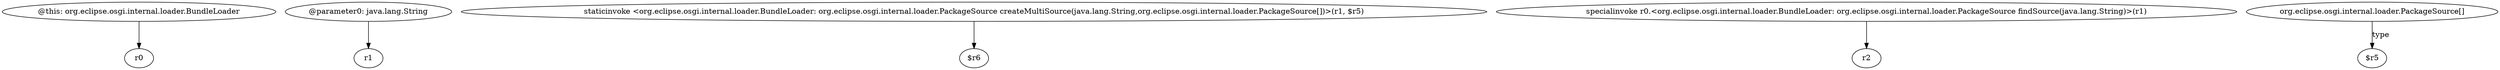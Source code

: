 digraph g {
0[label="@this: org.eclipse.osgi.internal.loader.BundleLoader"]
1[label="r0"]
0->1[label=""]
2[label="@parameter0: java.lang.String"]
3[label="r1"]
2->3[label=""]
4[label="staticinvoke <org.eclipse.osgi.internal.loader.BundleLoader: org.eclipse.osgi.internal.loader.PackageSource createMultiSource(java.lang.String,org.eclipse.osgi.internal.loader.PackageSource[])>(r1, $r5)"]
5[label="$r6"]
4->5[label=""]
6[label="specialinvoke r0.<org.eclipse.osgi.internal.loader.BundleLoader: org.eclipse.osgi.internal.loader.PackageSource findSource(java.lang.String)>(r1)"]
7[label="r2"]
6->7[label=""]
8[label="org.eclipse.osgi.internal.loader.PackageSource[]"]
9[label="$r5"]
8->9[label="type"]
}